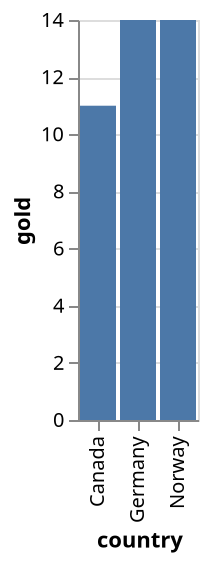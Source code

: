 {
  "$schema": "https://vega.github.io/schema/vega/v5.json",
  "autosize": "pad",
  "padding": 5,
  "height": 200,
  "style": "cell",
  "data": [
    {
      "name": "source_0",
      "values": [
        {"country": "Norway", "type": "gold", "count": 14},
        {"country": "Norway", "type": "silver", "count": 14},
        {"country": "Norway", "type": "bronze", "count": 11},
        {"country": "Germany", "type": "gold", "count": 14},
        {"country": "Germany", "type": "silver", "count": 10},
        {"country": "Germany", "type": "bronze", "count": 7},
        {"country": "Canada", "type": "gold", "count": 11},
        {"country": "Canada", "type": "silver", "count": 8},
        {"country": "Canada", "type": "bronze", "count": 10}
      ]
    },
    {
      "name": "data_0",
      "source": "source_0",
      "transform": [
        {
          "type": "pivot",
          "field": "type",
          "value": "count",
          "groupby": ["country"]
        },
        {
          "type": "filter",
          "expr": "datum[\"gold\"] !== null && !isNaN(datum[\"gold\"])"
        }
      ]
    }
  ],
  "signals": [
    {"name": "x_step", "value": 20},
    {
      "name": "width",
      "update": "bandspace(domain('x').length, 0.1, 0.05) * x_step"
    }
  ],
  "marks": [
    {
      "name": "marks",
      "type": "rect",
      "style": ["bar"],
      "from": {"data": "data_0"},
      "encode": {
        "update": {
          "fill": {"value": "#4c78a8"},
          "x": {"scale": "x", "field": "country"},
          "width": {"scale": "x", "band": true},
          "y": {"scale": "y", "field": "gold"},
          "y2": {"scale": "y", "value": 0}
        }
      }
    }
  ],
  "scales": [
    {
      "name": "x",
      "type": "band",
      "domain": {"data": "data_0", "field": "country", "sort": true},
      "range": {"step": {"signal": "x_step"}},
      "paddingInner": 0.1,
      "paddingOuter": 0.05
    },
    {
      "name": "y",
      "type": "linear",
      "domain": {"data": "data_0", "field": "gold"},
      "range": [{"signal": "height"}, 0],
      "nice": true,
      "zero": true
    }
  ],
  "axes": [
    {
      "scale": "y",
      "orient": "left",
      "gridScale": "x",
      "grid": true,
      "tickCount": {"signal": "ceil(height/40)"},
      "domain": false,
      "labels": false,
      "maxExtent": 0,
      "minExtent": 0,
      "ticks": false,
      "zindex": 0
    },
    {
      "scale": "x",
      "orient": "bottom",
      "grid": false,
      "title": "country",
      "labelAlign": "right",
      "labelAngle": 270,
      "labelBaseline": "middle",
      "zindex": 0
    },
    {
      "scale": "y",
      "orient": "left",
      "grid": false,
      "title": "gold",
      "labelOverlap": true,
      "tickCount": {"signal": "ceil(height/40)"},
      "zindex": 0
    }
  ]
}
